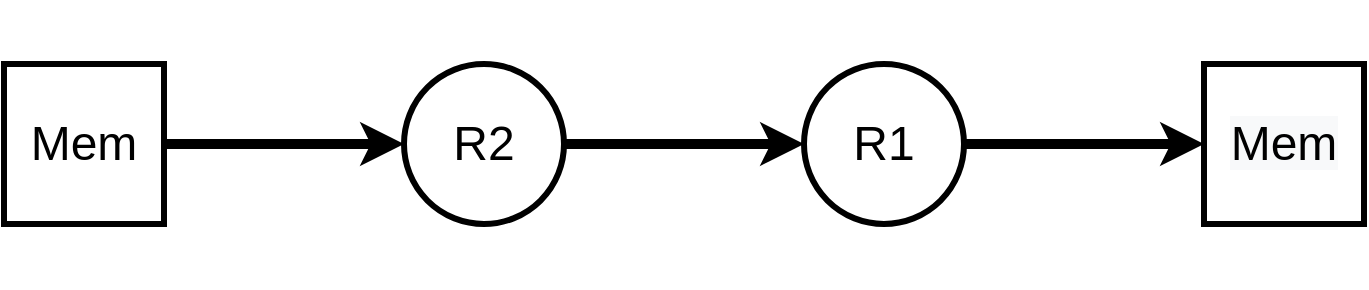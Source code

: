 <mxfile version="14.6.13" type="device"><diagram id="M_V8Fia1UnhVYkSzvbVR" name="第 1 页"><mxGraphModel dx="865" dy="506" grid="1" gridSize="10" guides="1" tooltips="1" connect="1" arrows="1" fold="1" page="1" pageScale="1" pageWidth="827" pageHeight="1169" math="0" shadow="0"><root><mxCell id="0"/><mxCell id="1" parent="0"/><mxCell id="c-NPa6nbUTQ7GwdQx8Gg-14" style="edgeStyle=orthogonalEdgeStyle;rounded=0;orthogonalLoop=1;jettySize=auto;html=1;entryX=0;entryY=0.5;entryDx=0;entryDy=0;fontSize=24;strokeWidth=5;" edge="1" parent="1" source="c-NPa6nbUTQ7GwdQx8Gg-2" target="c-NPa6nbUTQ7GwdQx8Gg-3"><mxGeometry relative="1" as="geometry"/></mxCell><mxCell id="c-NPa6nbUTQ7GwdQx8Gg-2" value="R2" style="ellipse;whiteSpace=wrap;html=1;aspect=fixed;fontSize=24;strokeWidth=3;" vertex="1" parent="1"><mxGeometry x="320" y="240" width="80" height="80" as="geometry"/></mxCell><mxCell id="c-NPa6nbUTQ7GwdQx8Gg-15" style="edgeStyle=orthogonalEdgeStyle;rounded=0;orthogonalLoop=1;jettySize=auto;html=1;entryX=0;entryY=0.5;entryDx=0;entryDy=0;fontSize=24;strokeWidth=5;" edge="1" parent="1" source="c-NPa6nbUTQ7GwdQx8Gg-3" target="c-NPa6nbUTQ7GwdQx8Gg-12"><mxGeometry relative="1" as="geometry"/></mxCell><mxCell id="c-NPa6nbUTQ7GwdQx8Gg-3" value="R1" style="ellipse;whiteSpace=wrap;html=1;aspect=fixed;fontSize=24;strokeWidth=3;" vertex="1" parent="1"><mxGeometry x="520" y="240" width="80" height="80" as="geometry"/></mxCell><mxCell id="c-NPa6nbUTQ7GwdQx8Gg-13" style="edgeStyle=orthogonalEdgeStyle;rounded=0;orthogonalLoop=1;jettySize=auto;html=1;fontSize=24;strokeWidth=5;" edge="1" parent="1" source="c-NPa6nbUTQ7GwdQx8Gg-10" target="c-NPa6nbUTQ7GwdQx8Gg-2"><mxGeometry relative="1" as="geometry"/></mxCell><mxCell id="c-NPa6nbUTQ7GwdQx8Gg-10" value="Mem" style="rounded=0;whiteSpace=wrap;html=1;fontSize=24;strokeWidth=3;" vertex="1" parent="1"><mxGeometry x="120" y="240" width="80" height="80" as="geometry"/></mxCell><mxCell id="c-NPa6nbUTQ7GwdQx8Gg-12" value="&#10;&#10;&lt;span style=&quot;color: rgb(0, 0, 0); font-family: helvetica; font-size: 24px; font-style: normal; font-weight: 400; letter-spacing: normal; text-align: center; text-indent: 0px; text-transform: none; word-spacing: 0px; background-color: rgb(248, 249, 250); display: inline; float: none;&quot;&gt;Mem&lt;/span&gt;&#10;&#10;" style="rounded=0;whiteSpace=wrap;html=1;fontSize=24;strokeWidth=3;" vertex="1" parent="1"><mxGeometry x="720" y="240" width="80" height="80" as="geometry"/></mxCell></root></mxGraphModel></diagram></mxfile>